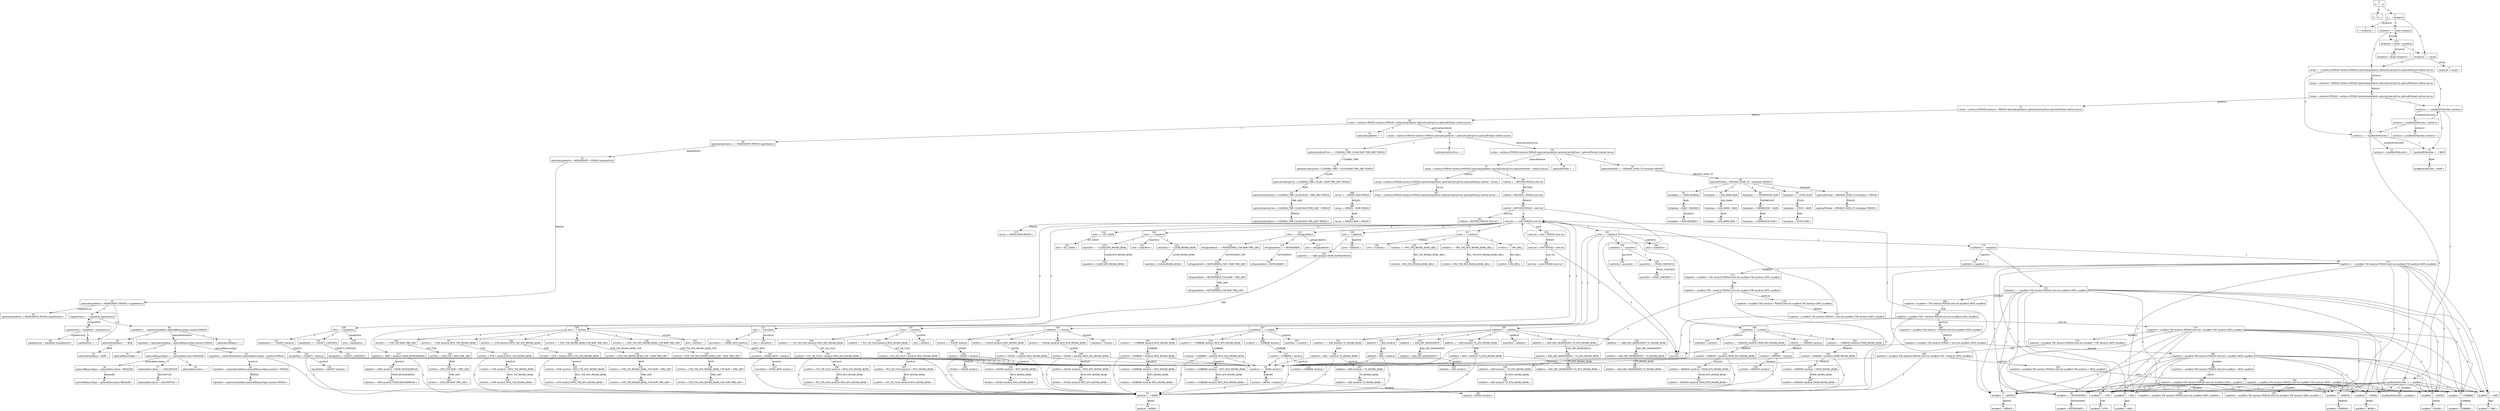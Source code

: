 digraph d{
node [fontname=Helvetica,shape=box];
edge [fontname=Helvetica];
n0 [label=<0<br />S' →  • S>];
n1 [label=<1<br />S' → S • >];
n2 [label=<2<br />S →  • recipeList>];
n3 [label=<3<br />S → recipeList • >];
n4 [label=<4<br />recipeList →  • recipe recipeList>];
n5 [label=<5<br />recipeList →  • recipe>];
n6 [label=<6<br />recipeList → recipe • >];
n7 [label=<7<br />recipe →  • sentence PERIOD sentence PERIOD optionalIngredients optionalCookingTime optionalPreheat method serves>];
n8 [label=<8<br />recipe → sentence • PERIOD sentence PERIOD optionalIngredients optionalCookingTime optionalPreheat method serves>];
n9 [label=<9<br />sentence →  • anyWordOrNumber sentence>];
n10 [label=<10<br />sentence →  • anyWordOrNumber>];
n11 [label=<11<br />sentence → anyWordOrNumber • >];
n12 [label=<12<br />anyWordOrNumber →  • anyWord>];
n13 [label=<13<br />anyWordOrNumber →  • NUM>];
n14 [label=<14<br />anyWordOrNumber → NUM • >];
n15 [label=<15<br />anyWordOrNumber → anyWord • >];
n16 [label=<16<br />anyWord →  • WORD>];
n17 [label=<17<br />anyWord →  • SERVES>];
n18 [label=<18<br />anyWord →  • REFRIGERATE>];
n19 [label=<19<br />anyWord →  • ADD>];
n20 [label=<20<br />anyWord →  • REMOVE>];
n21 [label=<21<br />anyWord →  • COMBINE>];
n22 [label=<22<br />anyWord →  • DIVIDE>];
n23 [label=<23<br />anyWord →  • TAKE>];
n24 [label=<24<br />anyWord →  • STIR>];
n25 [label=<25<br />anyWord → STIR • >];
n26 [label=<26<br />anyWord → TAKE • >];
n27 [label=<27<br />anyWord → DIVIDE • >];
n28 [label=<28<br />anyWord → COMBINE • >];
n29 [label=<29<br />anyWord → REMOVE • >];
n30 [label=<30<br />anyWord → ADD • >];
n31 [label=<31<br />anyWord → REFRIGERATE • >];
n32 [label=<32<br />anyWord → SERVES • >];
n33 [label=<33<br />anyWord → WORD • >];
n34 [label=<34<br />sentence → anyWordOrNumber • sentence>];
n35 [label=<35<br />sentence → anyWordOrNumber sentence • >];
n36 [label=<36<br />recipe → sentence PERIOD • sentence PERIOD optionalIngredients optionalCookingTime optionalPreheat method serves>];
n37 [label=<37<br />recipe → sentence PERIOD sentence • PERIOD optionalIngredients optionalCookingTime optionalPreheat method serves>];
n38 [label=<38<br />recipe → sentence PERIOD sentence PERIOD • optionalIngredients optionalCookingTime optionalPreheat method serves>];
n39 [label=<39<br />recipe → sentence PERIOD sentence PERIOD optionalIngredients • optionalCookingTime optionalPreheat method serves>];
n40 [label=<40<br />optionalIngredients →  • INGREDIENTS PERIOD ingredientList>];
n41 [label=<41<br />optionalIngredients →  • >];
n42 [label=<42<br />optionalIngredients → INGREDIENTS • PERIOD ingredientList>];
n43 [label=<43<br />optionalIngredients → INGREDIENTS PERIOD • ingredientList>];
n44 [label=<44<br />optionalIngredients → INGREDIENTS PERIOD ingredientList • >];
n45 [label=<45<br />ingredientList →  • ingredient ingredientList>];
n46 [label=<46<br />ingredientList →  • >];
n47 [label=<47<br />ingredientList → ingredient • ingredientList>];
n48 [label=<48<br />ingredient →  • optionalInitialValue optionalMeasureType wordList PERIOD>];
n49 [label=<49<br />ingredient → optionalInitialValue • optionalMeasureType wordList PERIOD>];
n50 [label=<50<br />optionalInitialValue →  • NUM>];
n51 [label=<51<br />optionalInitialValue →  • >];
n52 [label=<52<br />optionalInitialValue → NUM • >];
n53 [label=<53<br />ingredient → optionalInitialValue optionalMeasureType • wordList PERIOD>];
n54 [label=<54<br />optionalMeasureType →  • optionalDescriptive MEASURE>];
n55 [label=<55<br />optionalMeasureType →  • >];
n56 [label=<56<br />optionalMeasureType → optionalDescriptive • MEASURE>];
n57 [label=<57<br />optionalDescriptive →  • DESCRIPTIVE>];
n58 [label=<58<br />optionalDescriptive →  • >];
n59 [label=<59<br />optionalDescriptive → DESCRIPTIVE • >];
n60 [label=<60<br />optionalMeasureType → optionalDescriptive MEASURE • >];
n61 [label=<61<br />ingredient → optionalInitialValue optionalMeasureType wordList • PERIOD>];
n62 [label=<62<br />wordList →  • WORD wordList>];
n63 [label=<63<br />wordList →  • WORD>];
n64 [label=<64<br />wordList → WORD • >];
n65 [label=<65<br />wordList → WORD • wordList>];
n66 [label=<66<br />wordList → WORD wordList • >];
n67 [label=<67<br />ingredient → optionalInitialValue optionalMeasureType wordList PERIOD • >];
n68 [label=<68<br />ingredientList → ingredient ingredientList • >];
n69 [label=<69<br />recipe → sentence PERIOD sentence PERIOD optionalIngredients optionalCookingTime • optionalPreheat method serves>];
n70 [label=<70<br />optionalCookingTime →  • COOKING_TIME COLON NUM TIME_UNIT PERIOD>];
n71 [label=<71<br />optionalCookingTime →  • >];
n72 [label=<72<br />optionalCookingTime → COOKING_TIME • COLON NUM TIME_UNIT PERIOD>];
n73 [label=<73<br />optionalCookingTime → COOKING_TIME COLON • NUM TIME_UNIT PERIOD>];
n74 [label=<74<br />optionalCookingTime → COOKING_TIME COLON NUM • TIME_UNIT PERIOD>];
n75 [label=<75<br />optionalCookingTime → COOKING_TIME COLON NUM TIME_UNIT • PERIOD>];
n76 [label=<76<br />optionalCookingTime → COOKING_TIME COLON NUM TIME_UNIT PERIOD • >];
n77 [label=<77<br />recipe → sentence PERIOD sentence PERIOD optionalIngredients optionalCookingTime optionalPreheat • method serves>];
n78 [label=<78<br />optionalPreheat →  • PREHEAT_OVEN_TO tempSpec PERIOD>];
n79 [label=<79<br />optionalPreheat →  • >];
n80 [label=<80<br />optionalPreheat → PREHEAT_OVEN_TO • tempSpec PERIOD>];
n81 [label=<81<br />optionalPreheat → PREHEAT_OVEN_TO tempSpec • PERIOD>];
n82 [label=<82<br />tempSpec →  • NUM DEGREES>];
n83 [label=<83<br />tempSpec →  • GAS_MARK NUM>];
n84 [label=<84<br />tempSpec →  • THERMOSTAT NUM>];
n85 [label=<85<br />tempSpec →  • STUFE NUM>];
n86 [label=<86<br />tempSpec → STUFE • NUM>];
n87 [label=<87<br />tempSpec → STUFE NUM • >];
n88 [label=<88<br />tempSpec → THERMOSTAT • NUM>];
n89 [label=<89<br />tempSpec → THERMOSTAT NUM • >];
n90 [label=<90<br />tempSpec → GAS_MARK • NUM>];
n91 [label=<91<br />tempSpec → GAS_MARK NUM • >];
n92 [label=<92<br />tempSpec → NUM • DEGREES>];
n93 [label=<93<br />tempSpec → NUM DEGREES • >];
n94 [label=<94<br />optionalPreheat → PREHEAT_OVEN_TO tempSpec PERIOD • >];
n95 [label=<95<br />recipe → sentence PERIOD sentence PERIOD optionalIngredients optionalCookingTime optionalPreheat method • serves>];
n96 [label=<96<br />method →  • METHOD PERIOD stmt-list>];
n97 [label=<97<br />method → METHOD • PERIOD stmt-list>];
n98 [label=<98<br />method → METHOD PERIOD • stmt-list>];
n99 [label=<99<br />method → METHOD PERIOD stmt-list • >];
n100 [label=<100<br />stmt-list →  • stmt PERIOD stmt-list>];
n101 [label=<101<br />stmt-list →  • >];
n102 [label=<102<br />stmt-list → stmt • PERIOD stmt-list>];
n103 [label=<103<br />stmt →  • putStmt>];
n104 [label=<104<br />stmt →  • cleanStmt>];
n105 [label=<105<br />stmt →  • mathStmt>];
n106 [label=<106<br />stmt →  • stirStmt>];
n107 [label=<107<br />stmt →  • mixStmt>];
n108 [label=<108<br />stmt →  • liquefyStmt>];
n109 [label=<109<br />stmt →  • takeStmt>];
n110 [label=<110<br />stmt →  • SET_ASIDE>];
n111 [label=<111<br />stmt →  • serveStmt>];
n112 [label=<112<br />stmt →  • refrigerateStmt>];
n113 [label=<113<br />stmt → refrigerateStmt • >];
n114 [label=<114<br />refrigerateStmt →  • REFRIGERATE>];
n115 [label=<115<br />refrigerateStmt →  • REFRIGERATE_FOR NUM TIME_UNIT>];
n116 [label=<116<br />refrigerateStmt → REFRIGERATE_FOR • NUM TIME_UNIT>];
n117 [label=<117<br />refrigerateStmt → REFRIGERATE_FOR NUM • TIME_UNIT>];
n118 [label=<118<br />refrigerateStmt → REFRIGERATE_FOR NUM TIME_UNIT • >];
n119 [label=<119<br />refrigerateStmt → REFRIGERATE • >];
n120 [label=<120<br />stmt → serveStmt • >];
n121 [label=<121<br />serveStmt →  • SERVE_WITH wordList>];
n122 [label=<122<br />serveStmt → SERVE_WITH • wordList>];
n123 [label=<123<br />serveStmt → SERVE_WITH wordList • >];
n124 [label=<124<br />stmt → SET_ASIDE • >];
n125 [label=<125<br />stmt → takeStmt • >];
n126 [label=<126<br />takeStmt →  • TAKE wordList FROM_REFRIGERATOR>];
n127 [label=<127<br />takeStmt → TAKE • wordList FROM_REFRIGERATOR>];
n128 [label=<128<br />takeStmt → TAKE wordList • FROM_REFRIGERATOR>];
n129 [label=<129<br />takeStmt → TAKE wordList FROM_REFRIGERATOR • >];
n130 [label=<130<br />stmt → liquefyStmt • >];
n131 [label=<131<br />liquefyStmt →  • LIQUEFY wordList>];
n132 [label=<132<br />liquefyStmt →  • LIQUEFY_CONTENTS>];
n133 [label=<133<br />liquefyStmt → LIQUEFY_CONTENTS • >];
n134 [label=<134<br />liquefyStmt → LIQUEFY • wordList>];
n135 [label=<135<br />liquefyStmt → LIQUEFY wordList • >];
n136 [label=<136<br />stmt → mixStmt • >];
n137 [label=<137<br />mixStmt →  • MIX_WELL>];
n138 [label=<138<br />mixStmt →  • MIX_THE_MIXING_BOWL_WELL>];
n139 [label=<139<br />mixStmt →  • MIX_THE_NTH_MIXING_BOWL_WELL>];
n140 [label=<140<br />mixStmt → MIX_THE_NTH_MIXING_BOWL_WELL • >];
n141 [label=<141<br />mixStmt → MIX_THE_MIXING_BOWL_WELL • >];
n142 [label=<142<br />mixStmt → MIX_WELL • >];
n143 [label=<143<br />stmt → stirStmt • >];
n144 [label=<144<br />stirStmt →  • STIR_FOR NUM TIME_UNIT>];
n145 [label=<145<br />stirStmt →  • STIR_THE_MIXING_BOWL_FOR NUM TIME_UNIT>];
n146 [label=<146<br />stirStmt →  • STIR_THE_NTH_MIXING_BOWL_FOR NUM TIME_UNIT>];
n147 [label=<147<br />stirStmt →  • STIR wordList INTO_THE_MIXING_BOWL>];
n148 [label=<148<br />stirStmt →  • STIR wordList INTO_THE_NTH_MIXING_BOWL>];
n149 [label=<149<br />stirStmt → STIR • wordList INTO_THE_NTH_MIXING_BOWL>];
n150 [label=<150<br />stirStmt → STIR wordList • INTO_THE_NTH_MIXING_BOWL>];
n151 [label=<151<br />stirStmt → STIR wordList INTO_THE_NTH_MIXING_BOWL • >];
n152 [label=<152<br />stirStmt → STIR • wordList INTO_THE_MIXING_BOWL>];
n153 [label=<153<br />stirStmt → STIR wordList • INTO_THE_MIXING_BOWL>];
n154 [label=<154<br />stirStmt → STIR wordList INTO_THE_MIXING_BOWL • >];
n155 [label=<155<br />stirStmt → STIR_THE_NTH_MIXING_BOWL_FOR • NUM TIME_UNIT>];
n156 [label=<156<br />stirStmt → STIR_THE_NTH_MIXING_BOWL_FOR NUM • TIME_UNIT>];
n157 [label=<157<br />stirStmt → STIR_THE_NTH_MIXING_BOWL_FOR NUM TIME_UNIT • >];
n158 [label=<158<br />stirStmt → STIR_THE_MIXING_BOWL_FOR • NUM TIME_UNIT>];
n159 [label=<159<br />stirStmt → STIR_THE_MIXING_BOWL_FOR NUM • TIME_UNIT>];
n160 [label=<160<br />stirStmt → STIR_THE_MIXING_BOWL_FOR NUM TIME_UNIT • >];
n161 [label=<161<br />stirStmt → STIR_FOR • NUM TIME_UNIT>];
n162 [label=<162<br />stirStmt → STIR_FOR NUM • TIME_UNIT>];
n163 [label=<163<br />stirStmt → STIR_FOR NUM TIME_UNIT • >];
n164 [label=<164<br />stmt → mathStmt • >];
n165 [label=<165<br />mathStmt →  • addStmt>];
n166 [label=<166<br />mathStmt →  • subStmt>];
n167 [label=<167<br />mathStmt →  • mulStmt>];
n168 [label=<168<br />mathStmt →  • divStmt>];
n169 [label=<169<br />mathStmt →  • pourStmt>];
n170 [label=<170<br />mathStmt →  • loopStmt>];
n171 [label=<171<br />mathStmt → loopStmt • >];
n172 [label=<172<br />loopStmt →  • anyWord THE wordList PERIOD stmt-list anyWord UNTIL anyWord>];
n173 [label=<173<br />loopStmt →  • anyWord THE wordList PERIOD stmt-list anyWord THE wordList UNTIL anyWord>];
n174 [label=<174<br />loopStmt → anyWord • THE wordList PERIOD stmt-list anyWord THE wordList UNTIL anyWord>];
n175 [label=<175<br />loopStmt → anyWord THE • wordList PERIOD stmt-list anyWord THE wordList UNTIL anyWord>];
n176 [label=<176<br />loopStmt → anyWord THE wordList • PERIOD stmt-list anyWord THE wordList UNTIL anyWord>];
n177 [label=<177<br />loopStmt → anyWord THE wordList PERIOD • stmt-list anyWord THE wordList UNTIL anyWord>];
n178 [label=<178<br />loopStmt → anyWord THE wordList PERIOD stmt-list • anyWord THE wordList UNTIL anyWord>];
n179 [label=<179<br />loopStmt → anyWord THE wordList PERIOD stmt-list anyWord • THE wordList UNTIL anyWord>];
n180 [label=<180<br />loopStmt → anyWord THE wordList PERIOD stmt-list anyWord THE • wordList UNTIL anyWord>];
n181 [label=<181<br />loopStmt → anyWord THE wordList PERIOD stmt-list anyWord THE wordList • UNTIL anyWord>];
n182 [label=<182<br />loopStmt → anyWord THE wordList PERIOD stmt-list anyWord THE wordList UNTIL • anyWord>];
n183 [label=<183<br />loopStmt → anyWord THE wordList PERIOD stmt-list anyWord THE wordList UNTIL anyWord • >];
n184 [label=<184<br />loopStmt → anyWord • THE wordList PERIOD stmt-list anyWord UNTIL anyWord>];
n185 [label=<185<br />loopStmt → anyWord THE • wordList PERIOD stmt-list anyWord UNTIL anyWord>];
n186 [label=<186<br />loopStmt → anyWord THE wordList • PERIOD stmt-list anyWord UNTIL anyWord>];
n187 [label=<187<br />loopStmt → anyWord THE wordList PERIOD • stmt-list anyWord UNTIL anyWord>];
n188 [label=<188<br />loopStmt → anyWord THE wordList PERIOD stmt-list • anyWord UNTIL anyWord>];
n189 [label=<189<br />loopStmt → anyWord THE wordList PERIOD stmt-list anyWord • UNTIL anyWord>];
n190 [label=<190<br />loopStmt → anyWord THE wordList PERIOD stmt-list anyWord UNTIL • anyWord>];
n191 [label=<191<br />loopStmt → anyWord THE wordList PERIOD stmt-list anyWord UNTIL anyWord • >];
n192 [label=<192<br />mathStmt → pourStmt • >];
n193 [label=<193<br />pourStmt →  • POUR_CONTENTS>];
n194 [label=<194<br />pourStmt → POUR_CONTENTS • >];
n195 [label=<195<br />mathStmt → divStmt • >];
n196 [label=<196<br />divStmt →  • DIVIDE wordList>];
n197 [label=<197<br />divStmt →  • DIVIDE wordList INTO_MIXING_BOWL>];
n198 [label=<198<br />divStmt →  • DIVIDE wordList INTO_NTH_MIXING_BOWL>];
n199 [label=<199<br />divStmt → DIVIDE • wordList INTO_NTH_MIXING_BOWL>];
n200 [label=<200<br />divStmt → DIVIDE wordList • INTO_NTH_MIXING_BOWL>];
n201 [label=<201<br />divStmt → DIVIDE wordList INTO_NTH_MIXING_BOWL • >];
n202 [label=<202<br />divStmt → DIVIDE • wordList INTO_MIXING_BOWL>];
n203 [label=<203<br />divStmt → DIVIDE wordList • INTO_MIXING_BOWL>];
n204 [label=<204<br />divStmt → DIVIDE wordList INTO_MIXING_BOWL • >];
n205 [label=<205<br />divStmt → DIVIDE • wordList>];
n206 [label=<206<br />divStmt → DIVIDE wordList • >];
n207 [label=<207<br />mathStmt → mulStmt • >];
n208 [label=<208<br />mulStmt →  • COMBINE wordList>];
n209 [label=<209<br />mulStmt →  • COMBINE wordList INTO_MIXING_BOWL>];
n210 [label=<210<br />mulStmt →  • COMBINE wordList INTO_NTH_MIXING_BOWL>];
n211 [label=<211<br />mulStmt → COMBINE • wordList INTO_NTH_MIXING_BOWL>];
n212 [label=<212<br />mulStmt → COMBINE wordList • INTO_NTH_MIXING_BOWL>];
n213 [label=<213<br />mulStmt → COMBINE wordList INTO_NTH_MIXING_BOWL • >];
n214 [label=<214<br />mulStmt → COMBINE • wordList INTO_MIXING_BOWL>];
n215 [label=<215<br />mulStmt → COMBINE wordList • INTO_MIXING_BOWL>];
n216 [label=<216<br />mulStmt → COMBINE wordList INTO_MIXING_BOWL • >];
n217 [label=<217<br />mulStmt → COMBINE • wordList>];
n218 [label=<218<br />mulStmt → COMBINE wordList • >];
n219 [label=<219<br />mathStmt → subStmt • >];
n220 [label=<220<br />subStmt →  • REMOVE wordList>];
n221 [label=<221<br />subStmt →  • REMOVE wordList FROM_MIXING_BOWL>];
n222 [label=<222<br />subStmt →  • REMOVE wordList FROM_NTH_MIXING_BOWL>];
n223 [label=<223<br />subStmt → REMOVE • wordList FROM_NTH_MIXING_BOWL>];
n224 [label=<224<br />subStmt → REMOVE wordList • FROM_NTH_MIXING_BOWL>];
n225 [label=<225<br />subStmt → REMOVE wordList FROM_NTH_MIXING_BOWL • >];
n226 [label=<226<br />subStmt → REMOVE • wordList FROM_MIXING_BOWL>];
n227 [label=<227<br />subStmt → REMOVE wordList • FROM_MIXING_BOWL>];
n228 [label=<228<br />subStmt → REMOVE wordList FROM_MIXING_BOWL • >];
n229 [label=<229<br />subStmt → REMOVE • wordList>];
n230 [label=<230<br />subStmt → REMOVE wordList • >];
n231 [label=<231<br />mathStmt → addStmt • >];
n232 [label=<232<br />addStmt →  • ADD wordList>];
n233 [label=<233<br />addStmt →  • ADD wordList TO_MIXING_BOWL>];
n234 [label=<234<br />addStmt →  • ADD wordList TO_NTH_MIXING_BOWL>];
n235 [label=<235<br />addStmt →  • ADD_DRY_INGREDIENTS>];
n236 [label=<236<br />addStmt →  • ADD_DRY_INGREDIENTS TO_MIXING_BOWL>];
n237 [label=<237<br />addStmt →  • ADD_DRY_INGREDIENTS TO_NTH_MIXING_BOWL>];
n238 [label=<238<br />addStmt → ADD_DRY_INGREDIENTS • TO_NTH_MIXING_BOWL>];
n239 [label=<239<br />addStmt → ADD_DRY_INGREDIENTS TO_NTH_MIXING_BOWL • >];
n240 [label=<240<br />addStmt → ADD_DRY_INGREDIENTS • TO_MIXING_BOWL>];
n241 [label=<241<br />addStmt → ADD_DRY_INGREDIENTS TO_MIXING_BOWL • >];
n242 [label=<242<br />addStmt → ADD_DRY_INGREDIENTS • >];
n243 [label=<243<br />addStmt → ADD • wordList TO_NTH_MIXING_BOWL>];
n244 [label=<244<br />addStmt → ADD wordList • TO_NTH_MIXING_BOWL>];
n245 [label=<245<br />addStmt → ADD wordList TO_NTH_MIXING_BOWL • >];
n246 [label=<246<br />addStmt → ADD • wordList TO_MIXING_BOWL>];
n247 [label=<247<br />addStmt → ADD wordList • TO_MIXING_BOWL>];
n248 [label=<248<br />addStmt → ADD wordList TO_MIXING_BOWL • >];
n249 [label=<249<br />addStmt → ADD • wordList>];
n250 [label=<250<br />addStmt → ADD wordList • >];
n251 [label=<251<br />stmt → cleanStmt • >];
n252 [label=<252<br />cleanStmt →  • CLEAN_MIXING_BOWL>];
n253 [label=<253<br />cleanStmt →  • CLEAN_NTH_MIXING_BOWL>];
n254 [label=<254<br />cleanStmt → CLEAN_NTH_MIXING_BOWL • >];
n255 [label=<255<br />cleanStmt → CLEAN_MIXING_BOWL • >];
n256 [label=<256<br />stmt → putStmt • >];
n257 [label=<257<br />putStmt →  • PUT_OR_FOLD wordList INTO_MIXING_BOWL>];
n258 [label=<258<br />putStmt →  • PUT_OR_FOLD wordList INTO_NTH_MIXING_BOWL>];
n259 [label=<259<br />putStmt → PUT_OR_FOLD • wordList INTO_NTH_MIXING_BOWL>];
n260 [label=<260<br />putStmt → PUT_OR_FOLD wordList • INTO_NTH_MIXING_BOWL>];
n261 [label=<261<br />putStmt → PUT_OR_FOLD wordList INTO_NTH_MIXING_BOWL • >];
n262 [label=<262<br />putStmt → PUT_OR_FOLD • wordList INTO_MIXING_BOWL>];
n263 [label=<263<br />putStmt → PUT_OR_FOLD wordList • INTO_MIXING_BOWL>];
n264 [label=<264<br />putStmt → PUT_OR_FOLD wordList INTO_MIXING_BOWL • >];
n265 [label=<265<br />stmt-list → stmt PERIOD • stmt-list>];
n266 [label=<266<br />stmt-list → stmt PERIOD stmt-list • >];
n267 [label=<267<br />recipe → sentence PERIOD sentence PERIOD optionalIngredients optionalCookingTime optionalPreheat method serves • >];
n268 [label=<268<br />serves →  • SERVES NUM PERIOD>];
n269 [label=<269<br />serves → SERVES • NUM PERIOD>];
n270 [label=<270<br />serves → SERVES NUM • PERIOD>];
n271 [label=<271<br />serves → SERVES NUM PERIOD • >];
n272 [label=<272<br />recipeList → recipe • recipeList>];
n273 [label=<273<br />recipeList → recipe recipeList • >];
n0 -> n1 [label="S"];
n0 -> n2 [label=<&lambda;>];
n2 -> n3 [label="recipeList"];
n2 -> n4 [label=<&lambda;>];
n2 -> n5 [label=<&lambda;>];
n4 -> n272 [label="recipe"];
n4 -> n7 [label=<&lambda;>];
n5 -> n6 [label="recipe"];
n5 -> n7 [label=<&lambda;>];
n7 -> n8 [label="sentence"];
n7 -> n9 [label=<&lambda;>];
n7 -> n10 [label=<&lambda;>];
n8 -> n36 [label="PERIOD"];
n9 -> n34 [label="anyWordOrNumber"];
n9 -> n12 [label=<&lambda;>];
n9 -> n13 [label=<&lambda;>];
n10 -> n11 [label="anyWordOrNumber"];
n10 -> n12 [label=<&lambda;>];
n10 -> n13 [label=<&lambda;>];
n12 -> n15 [label="anyWord"];
n12 -> n16 [label=<&lambda;>];
n12 -> n17 [label=<&lambda;>];
n12 -> n18 [label=<&lambda;>];
n12 -> n19 [label=<&lambda;>];
n12 -> n20 [label=<&lambda;>];
n12 -> n21 [label=<&lambda;>];
n12 -> n22 [label=<&lambda;>];
n12 -> n23 [label=<&lambda;>];
n12 -> n24 [label=<&lambda;>];
n13 -> n14 [label="NUM"];
n16 -> n33 [label="WORD"];
n17 -> n32 [label="SERVES"];
n18 -> n31 [label="REFRIGERATE"];
n19 -> n30 [label="ADD"];
n20 -> n29 [label="REMOVE"];
n21 -> n28 [label="COMBINE"];
n22 -> n27 [label="DIVIDE"];
n23 -> n26 [label="TAKE"];
n24 -> n25 [label="STIR"];
n34 -> n35 [label="sentence"];
n34 -> n9 [label=<&lambda;>];
n34 -> n10 [label=<&lambda;>];
n36 -> n37 [label="sentence"];
n36 -> n9 [label=<&lambda;>];
n36 -> n10 [label=<&lambda;>];
n37 -> n38 [label="PERIOD"];
n38 -> n39 [label="optionalIngredients"];
n38 -> n40 [label=<&lambda;>];
n38 -> n41 [label=<&lambda;>];
n39 -> n69 [label="optionalCookingTime"];
n39 -> n70 [label=<&lambda;>];
n39 -> n71 [label=<&lambda;>];
n40 -> n42 [label="INGREDIENTS"];
n42 -> n43 [label="PERIOD"];
n43 -> n44 [label="ingredientList"];
n43 -> n45 [label=<&lambda;>];
n43 -> n46 [label=<&lambda;>];
n45 -> n47 [label="ingredient"];
n45 -> n48 [label=<&lambda;>];
n47 -> n68 [label="ingredientList"];
n47 -> n45 [label=<&lambda;>];
n47 -> n46 [label=<&lambda;>];
n48 -> n49 [label="optionalInitialValue"];
n48 -> n50 [label=<&lambda;>];
n48 -> n51 [label=<&lambda;>];
n49 -> n53 [label="optionalMeasureType"];
n49 -> n54 [label=<&lambda;>];
n49 -> n55 [label=<&lambda;>];
n50 -> n52 [label="NUM"];
n53 -> n61 [label="wordList"];
n53 -> n62 [label=<&lambda;>];
n53 -> n63 [label=<&lambda;>];
n54 -> n56 [label="optionalDescriptive"];
n54 -> n57 [label=<&lambda;>];
n54 -> n58 [label=<&lambda;>];
n56 -> n60 [label="MEASURE"];
n57 -> n59 [label="DESCRIPTIVE"];
n61 -> n67 [label="PERIOD"];
n62 -> n65 [label="WORD"];
n63 -> n64 [label="WORD"];
n65 -> n66 [label="wordList"];
n65 -> n62 [label=<&lambda;>];
n65 -> n63 [label=<&lambda;>];
n69 -> n77 [label="optionalPreheat"];
n69 -> n78 [label=<&lambda;>];
n69 -> n79 [label=<&lambda;>];
n70 -> n72 [label="COOKING_TIME"];
n72 -> n73 [label="COLON"];
n73 -> n74 [label="NUM"];
n74 -> n75 [label="TIME_UNIT"];
n75 -> n76 [label="PERIOD"];
n77 -> n95 [label="method"];
n77 -> n96 [label=<&lambda;>];
n78 -> n80 [label="PREHEAT_OVEN_TO"];
n80 -> n81 [label="tempSpec"];
n80 -> n82 [label=<&lambda;>];
n80 -> n83 [label=<&lambda;>];
n80 -> n84 [label=<&lambda;>];
n80 -> n85 [label=<&lambda;>];
n81 -> n94 [label="PERIOD"];
n82 -> n92 [label="NUM"];
n83 -> n90 [label="GAS_MARK"];
n84 -> n88 [label="THERMOSTAT"];
n85 -> n86 [label="STUFE"];
n86 -> n87 [label="NUM"];
n88 -> n89 [label="NUM"];
n90 -> n91 [label="NUM"];
n92 -> n93 [label="DEGREES"];
n95 -> n267 [label="serves"];
n95 -> n268 [label=<&lambda;>];
n96 -> n97 [label="METHOD"];
n97 -> n98 [label="PERIOD"];
n98 -> n99 [label="stmt-list"];
n98 -> n100 [label=<&lambda;>];
n98 -> n101 [label=<&lambda;>];
n100 -> n102 [label="stmt"];
n100 -> n103 [label=<&lambda;>];
n100 -> n104 [label=<&lambda;>];
n100 -> n105 [label=<&lambda;>];
n100 -> n106 [label=<&lambda;>];
n100 -> n107 [label=<&lambda;>];
n100 -> n108 [label=<&lambda;>];
n100 -> n109 [label=<&lambda;>];
n100 -> n110 [label=<&lambda;>];
n100 -> n111 [label=<&lambda;>];
n100 -> n112 [label=<&lambda;>];
n102 -> n265 [label="PERIOD"];
n103 -> n256 [label="putStmt"];
n103 -> n257 [label=<&lambda;>];
n103 -> n258 [label=<&lambda;>];
n104 -> n251 [label="cleanStmt"];
n104 -> n252 [label=<&lambda;>];
n104 -> n253 [label=<&lambda;>];
n105 -> n164 [label="mathStmt"];
n105 -> n165 [label=<&lambda;>];
n105 -> n166 [label=<&lambda;>];
n105 -> n167 [label=<&lambda;>];
n105 -> n168 [label=<&lambda;>];
n105 -> n169 [label=<&lambda;>];
n105 -> n170 [label=<&lambda;>];
n106 -> n143 [label="stirStmt"];
n106 -> n144 [label=<&lambda;>];
n106 -> n145 [label=<&lambda;>];
n106 -> n146 [label=<&lambda;>];
n106 -> n147 [label=<&lambda;>];
n106 -> n148 [label=<&lambda;>];
n107 -> n136 [label="mixStmt"];
n107 -> n137 [label=<&lambda;>];
n107 -> n138 [label=<&lambda;>];
n107 -> n139 [label=<&lambda;>];
n108 -> n130 [label="liquefyStmt"];
n108 -> n131 [label=<&lambda;>];
n108 -> n132 [label=<&lambda;>];
n109 -> n125 [label="takeStmt"];
n109 -> n126 [label=<&lambda;>];
n110 -> n124 [label="SET_ASIDE"];
n111 -> n120 [label="serveStmt"];
n111 -> n121 [label=<&lambda;>];
n112 -> n113 [label="refrigerateStmt"];
n112 -> n114 [label=<&lambda;>];
n112 -> n115 [label=<&lambda;>];
n114 -> n119 [label="REFRIGERATE"];
n115 -> n116 [label="REFRIGERATE_FOR"];
n116 -> n117 [label="NUM"];
n117 -> n118 [label="TIME_UNIT"];
n121 -> n122 [label="SERVE_WITH"];
n122 -> n123 [label="wordList"];
n122 -> n62 [label=<&lambda;>];
n122 -> n63 [label=<&lambda;>];
n126 -> n127 [label="TAKE"];
n127 -> n128 [label="wordList"];
n127 -> n62 [label=<&lambda;>];
n127 -> n63 [label=<&lambda;>];
n128 -> n129 [label="FROM_REFRIGERATOR"];
n131 -> n134 [label="LIQUEFY"];
n132 -> n133 [label="LIQUEFY_CONTENTS"];
n134 -> n135 [label="wordList"];
n134 -> n62 [label=<&lambda;>];
n134 -> n63 [label=<&lambda;>];
n137 -> n142 [label="MIX_WELL"];
n138 -> n141 [label="MIX_THE_MIXING_BOWL_WELL"];
n139 -> n140 [label="MIX_THE_NTH_MIXING_BOWL_WELL"];
n144 -> n161 [label="STIR_FOR"];
n145 -> n158 [label="STIR_THE_MIXING_BOWL_FOR"];
n146 -> n155 [label="STIR_THE_NTH_MIXING_BOWL_FOR"];
n147 -> n152 [label="STIR"];
n148 -> n149 [label="STIR"];
n149 -> n150 [label="wordList"];
n149 -> n62 [label=<&lambda;>];
n149 -> n63 [label=<&lambda;>];
n150 -> n151 [label="INTO_THE_NTH_MIXING_BOWL"];
n152 -> n153 [label="wordList"];
n152 -> n62 [label=<&lambda;>];
n152 -> n63 [label=<&lambda;>];
n153 -> n154 [label="INTO_THE_MIXING_BOWL"];
n155 -> n156 [label="NUM"];
n156 -> n157 [label="TIME_UNIT"];
n158 -> n159 [label="NUM"];
n159 -> n160 [label="TIME_UNIT"];
n161 -> n162 [label="NUM"];
n162 -> n163 [label="TIME_UNIT"];
n165 -> n231 [label="addStmt"];
n165 -> n232 [label=<&lambda;>];
n165 -> n233 [label=<&lambda;>];
n165 -> n234 [label=<&lambda;>];
n165 -> n235 [label=<&lambda;>];
n165 -> n236 [label=<&lambda;>];
n165 -> n237 [label=<&lambda;>];
n166 -> n219 [label="subStmt"];
n166 -> n220 [label=<&lambda;>];
n166 -> n221 [label=<&lambda;>];
n166 -> n222 [label=<&lambda;>];
n167 -> n207 [label="mulStmt"];
n167 -> n208 [label=<&lambda;>];
n167 -> n209 [label=<&lambda;>];
n167 -> n210 [label=<&lambda;>];
n168 -> n195 [label="divStmt"];
n168 -> n196 [label=<&lambda;>];
n168 -> n197 [label=<&lambda;>];
n168 -> n198 [label=<&lambda;>];
n169 -> n192 [label="pourStmt"];
n169 -> n193 [label=<&lambda;>];
n170 -> n171 [label="loopStmt"];
n170 -> n172 [label=<&lambda;>];
n170 -> n173 [label=<&lambda;>];
n172 -> n184 [label="anyWord"];
n172 -> n16 [label=<&lambda;>];
n172 -> n17 [label=<&lambda;>];
n172 -> n18 [label=<&lambda;>];
n172 -> n19 [label=<&lambda;>];
n172 -> n20 [label=<&lambda;>];
n172 -> n21 [label=<&lambda;>];
n172 -> n22 [label=<&lambda;>];
n172 -> n23 [label=<&lambda;>];
n172 -> n24 [label=<&lambda;>];
n173 -> n174 [label="anyWord"];
n173 -> n16 [label=<&lambda;>];
n173 -> n17 [label=<&lambda;>];
n173 -> n18 [label=<&lambda;>];
n173 -> n19 [label=<&lambda;>];
n173 -> n20 [label=<&lambda;>];
n173 -> n21 [label=<&lambda;>];
n173 -> n22 [label=<&lambda;>];
n173 -> n23 [label=<&lambda;>];
n173 -> n24 [label=<&lambda;>];
n174 -> n175 [label="THE"];
n175 -> n176 [label="wordList"];
n175 -> n62 [label=<&lambda;>];
n175 -> n63 [label=<&lambda;>];
n176 -> n177 [label="PERIOD"];
n177 -> n178 [label="stmt-list"];
n177 -> n100 [label=<&lambda;>];
n177 -> n101 [label=<&lambda;>];
n178 -> n179 [label="anyWord"];
n178 -> n16 [label=<&lambda;>];
n178 -> n17 [label=<&lambda;>];
n178 -> n18 [label=<&lambda;>];
n178 -> n19 [label=<&lambda;>];
n178 -> n20 [label=<&lambda;>];
n178 -> n21 [label=<&lambda;>];
n178 -> n22 [label=<&lambda;>];
n178 -> n23 [label=<&lambda;>];
n178 -> n24 [label=<&lambda;>];
n179 -> n180 [label="THE"];
n180 -> n181 [label="wordList"];
n180 -> n62 [label=<&lambda;>];
n180 -> n63 [label=<&lambda;>];
n181 -> n182 [label="UNTIL"];
n182 -> n183 [label="anyWord"];
n182 -> n16 [label=<&lambda;>];
n182 -> n17 [label=<&lambda;>];
n182 -> n18 [label=<&lambda;>];
n182 -> n19 [label=<&lambda;>];
n182 -> n20 [label=<&lambda;>];
n182 -> n21 [label=<&lambda;>];
n182 -> n22 [label=<&lambda;>];
n182 -> n23 [label=<&lambda;>];
n182 -> n24 [label=<&lambda;>];
n184 -> n185 [label="THE"];
n185 -> n186 [label="wordList"];
n185 -> n62 [label=<&lambda;>];
n185 -> n63 [label=<&lambda;>];
n186 -> n187 [label="PERIOD"];
n187 -> n188 [label="stmt-list"];
n187 -> n100 [label=<&lambda;>];
n187 -> n101 [label=<&lambda;>];
n188 -> n189 [label="anyWord"];
n188 -> n16 [label=<&lambda;>];
n188 -> n17 [label=<&lambda;>];
n188 -> n18 [label=<&lambda;>];
n188 -> n19 [label=<&lambda;>];
n188 -> n20 [label=<&lambda;>];
n188 -> n21 [label=<&lambda;>];
n188 -> n22 [label=<&lambda;>];
n188 -> n23 [label=<&lambda;>];
n188 -> n24 [label=<&lambda;>];
n189 -> n190 [label="UNTIL"];
n190 -> n191 [label="anyWord"];
n190 -> n16 [label=<&lambda;>];
n190 -> n17 [label=<&lambda;>];
n190 -> n18 [label=<&lambda;>];
n190 -> n19 [label=<&lambda;>];
n190 -> n20 [label=<&lambda;>];
n190 -> n21 [label=<&lambda;>];
n190 -> n22 [label=<&lambda;>];
n190 -> n23 [label=<&lambda;>];
n190 -> n24 [label=<&lambda;>];
n193 -> n194 [label="POUR_CONTENTS"];
n196 -> n205 [label="DIVIDE"];
n197 -> n202 [label="DIVIDE"];
n198 -> n199 [label="DIVIDE"];
n199 -> n200 [label="wordList"];
n199 -> n62 [label=<&lambda;>];
n199 -> n63 [label=<&lambda;>];
n200 -> n201 [label="INTO_NTH_MIXING_BOWL"];
n202 -> n203 [label="wordList"];
n202 -> n62 [label=<&lambda;>];
n202 -> n63 [label=<&lambda;>];
n203 -> n204 [label="INTO_MIXING_BOWL"];
n205 -> n206 [label="wordList"];
n205 -> n62 [label=<&lambda;>];
n205 -> n63 [label=<&lambda;>];
n208 -> n217 [label="COMBINE"];
n209 -> n214 [label="COMBINE"];
n210 -> n211 [label="COMBINE"];
n211 -> n212 [label="wordList"];
n211 -> n62 [label=<&lambda;>];
n211 -> n63 [label=<&lambda;>];
n212 -> n213 [label="INTO_NTH_MIXING_BOWL"];
n214 -> n215 [label="wordList"];
n214 -> n62 [label=<&lambda;>];
n214 -> n63 [label=<&lambda;>];
n215 -> n216 [label="INTO_MIXING_BOWL"];
n217 -> n218 [label="wordList"];
n217 -> n62 [label=<&lambda;>];
n217 -> n63 [label=<&lambda;>];
n220 -> n229 [label="REMOVE"];
n221 -> n226 [label="REMOVE"];
n222 -> n223 [label="REMOVE"];
n223 -> n224 [label="wordList"];
n223 -> n62 [label=<&lambda;>];
n223 -> n63 [label=<&lambda;>];
n224 -> n225 [label="FROM_NTH_MIXING_BOWL"];
n226 -> n227 [label="wordList"];
n226 -> n62 [label=<&lambda;>];
n226 -> n63 [label=<&lambda;>];
n227 -> n228 [label="FROM_MIXING_BOWL"];
n229 -> n230 [label="wordList"];
n229 -> n62 [label=<&lambda;>];
n229 -> n63 [label=<&lambda;>];
n232 -> n249 [label="ADD"];
n233 -> n246 [label="ADD"];
n234 -> n243 [label="ADD"];
n235 -> n242 [label="ADD_DRY_INGREDIENTS"];
n236 -> n240 [label="ADD_DRY_INGREDIENTS"];
n237 -> n238 [label="ADD_DRY_INGREDIENTS"];
n238 -> n239 [label="TO_NTH_MIXING_BOWL"];
n240 -> n241 [label="TO_MIXING_BOWL"];
n243 -> n244 [label="wordList"];
n243 -> n62 [label=<&lambda;>];
n243 -> n63 [label=<&lambda;>];
n244 -> n245 [label="TO_NTH_MIXING_BOWL"];
n246 -> n247 [label="wordList"];
n246 -> n62 [label=<&lambda;>];
n246 -> n63 [label=<&lambda;>];
n247 -> n248 [label="TO_MIXING_BOWL"];
n249 -> n250 [label="wordList"];
n249 -> n62 [label=<&lambda;>];
n249 -> n63 [label=<&lambda;>];
n252 -> n255 [label="CLEAN_MIXING_BOWL"];
n253 -> n254 [label="CLEAN_NTH_MIXING_BOWL"];
n257 -> n262 [label="PUT_OR_FOLD"];
n258 -> n259 [label="PUT_OR_FOLD"];
n259 -> n260 [label="wordList"];
n259 -> n62 [label=<&lambda;>];
n259 -> n63 [label=<&lambda;>];
n260 -> n261 [label="INTO_NTH_MIXING_BOWL"];
n262 -> n263 [label="wordList"];
n262 -> n62 [label=<&lambda;>];
n262 -> n63 [label=<&lambda;>];
n263 -> n264 [label="INTO_MIXING_BOWL"];
n265 -> n266 [label="stmt-list"];
n265 -> n100 [label=<&lambda;>];
n265 -> n101 [label=<&lambda;>];
n268 -> n269 [label="SERVES"];
n269 -> n270 [label="NUM"];
n270 -> n271 [label="PERIOD"];
n272 -> n273 [label="recipeList"];
n272 -> n4 [label=<&lambda;>];
n272 -> n5 [label=<&lambda;>];
}